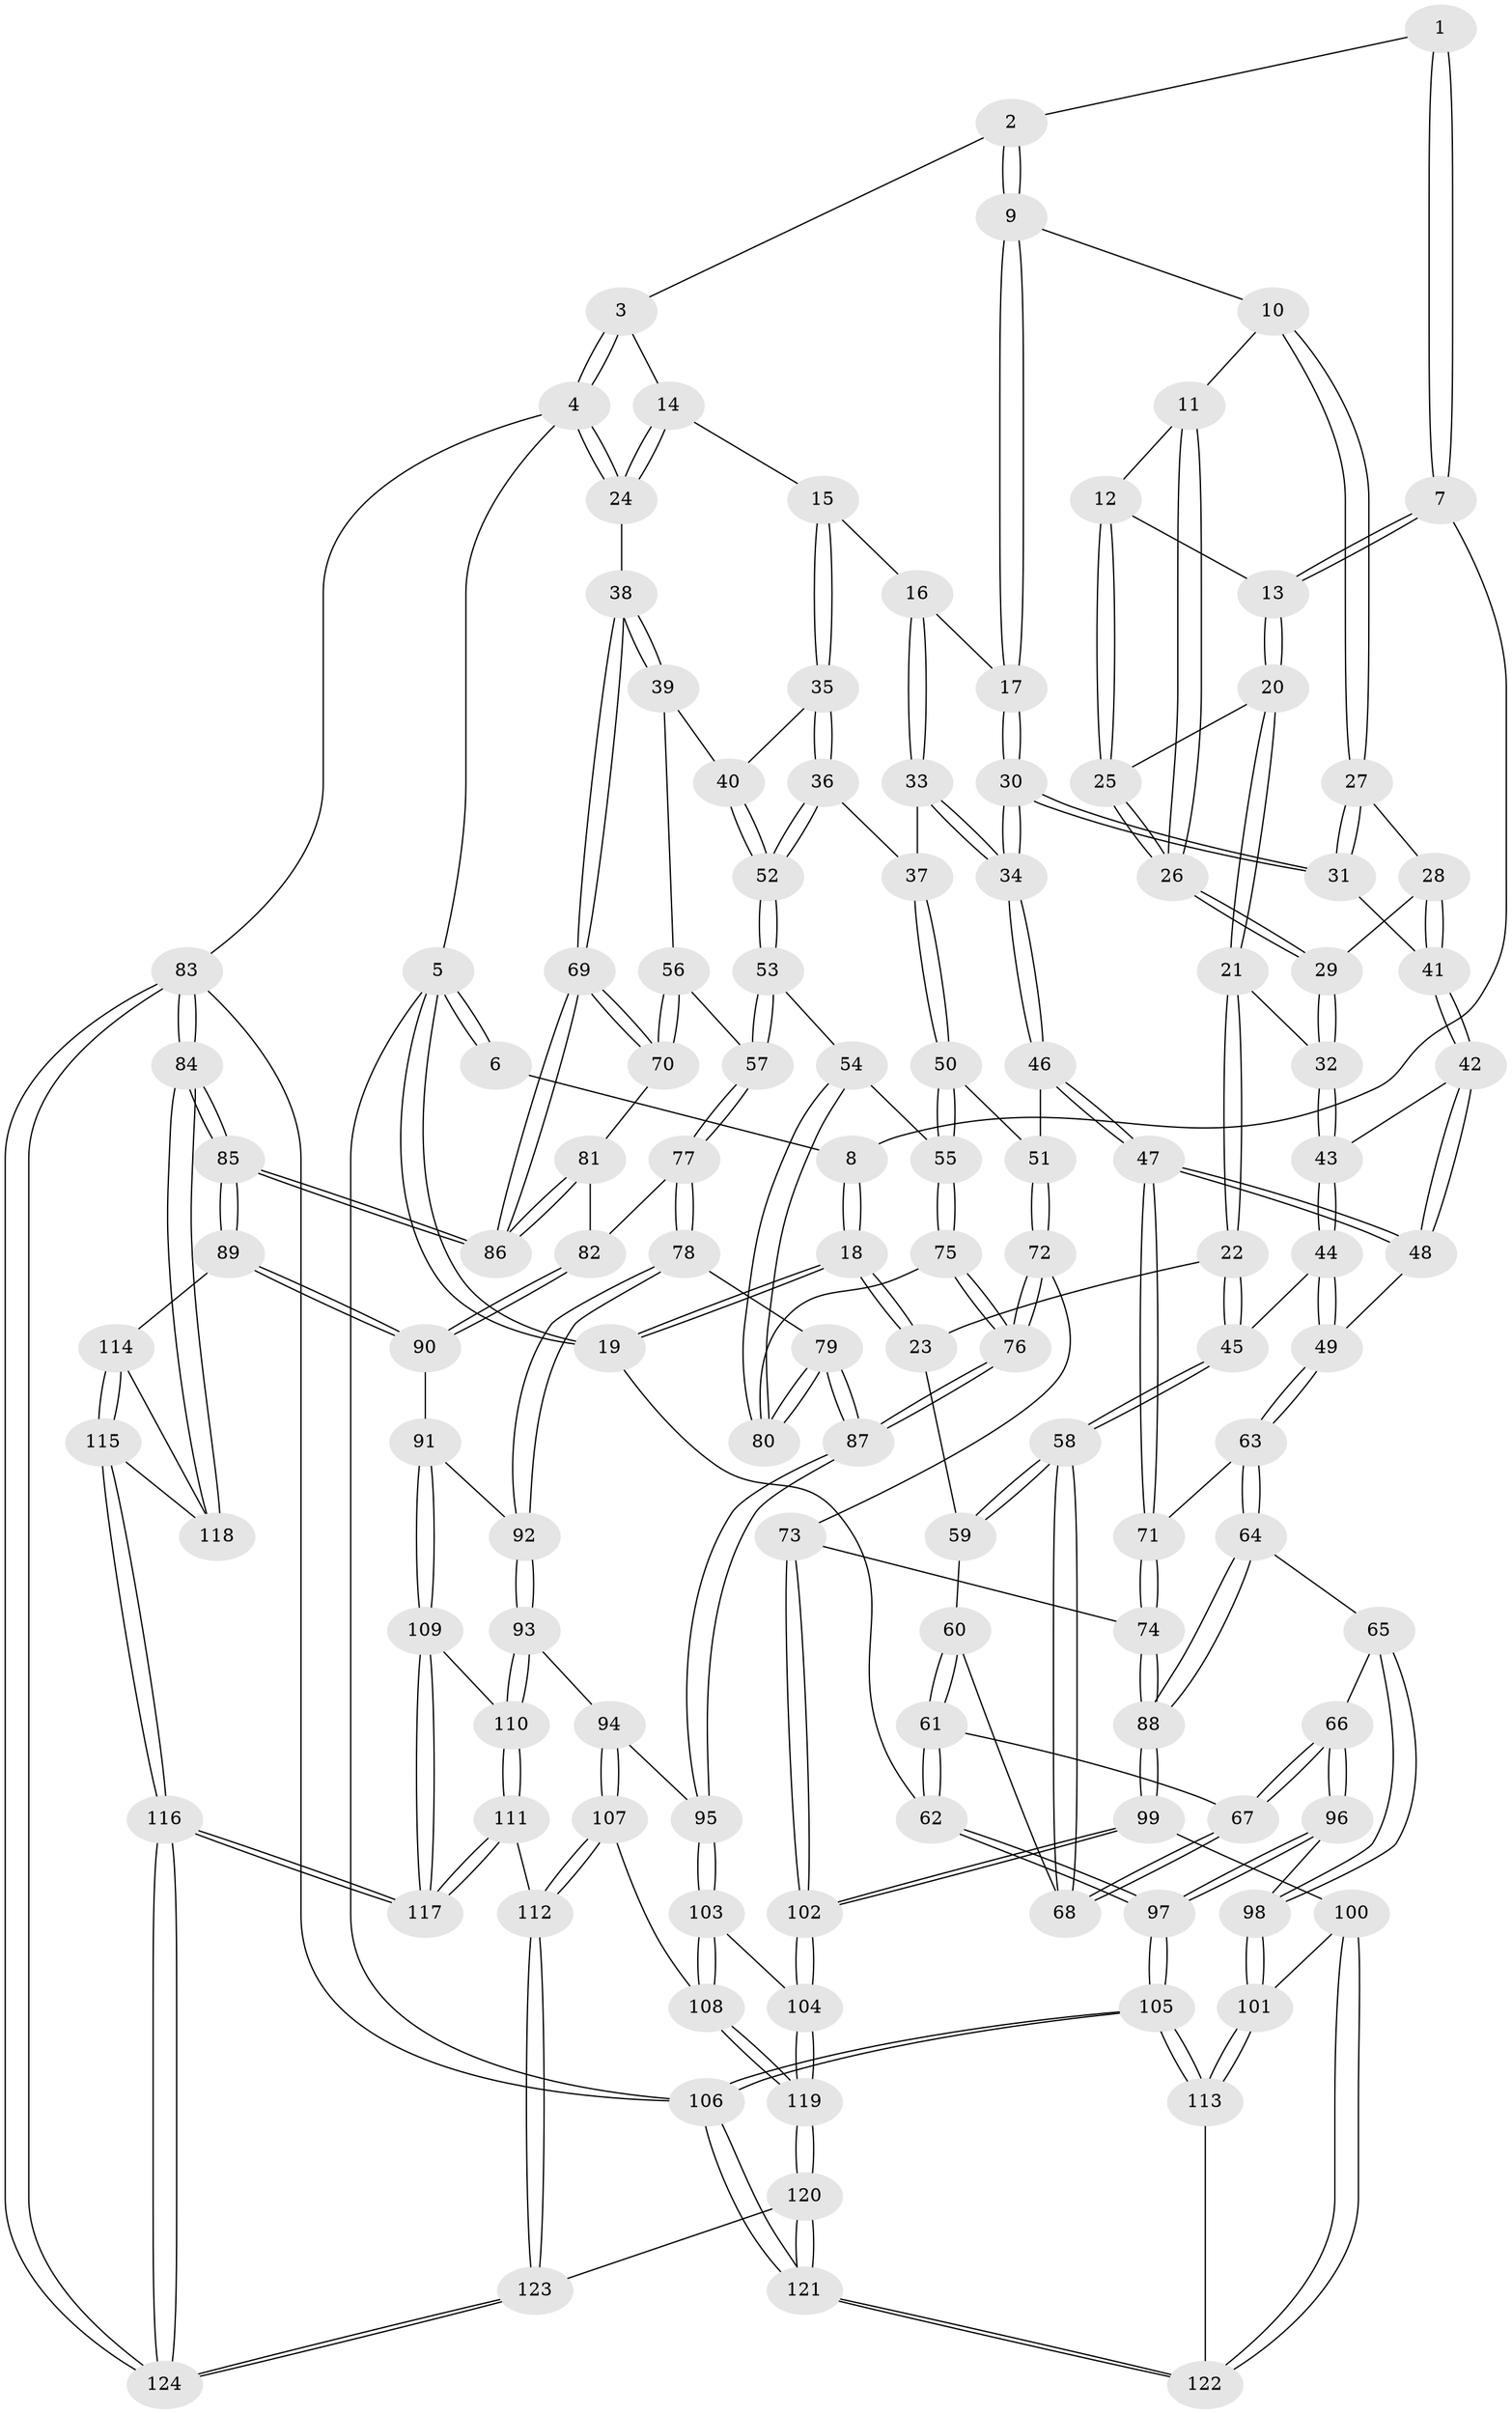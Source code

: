 // coarse degree distribution, {2: 0.14772727272727273, 3: 0.6590909090909091, 4: 0.125, 5: 0.06818181818181818}
// Generated by graph-tools (version 1.1) at 2025/54/03/04/25 22:54:22]
// undirected, 124 vertices, 307 edges
graph export_dot {
  node [color=gray90,style=filled];
  1 [pos="+0.3292884870628776+0"];
  2 [pos="+0.5225233911911145+0"];
  3 [pos="+0.6318880643162357+0"];
  4 [pos="+1+0"];
  5 [pos="+0+0"];
  6 [pos="+0+0"];
  7 [pos="+0.23552758463545959+0.09877853593451026"];
  8 [pos="+0.12600066694264198+0.13104987969282755"];
  9 [pos="+0.5066384057478575+0.1419905064573991"];
  10 [pos="+0.4493816562222022+0.18525726803675213"];
  11 [pos="+0.36111525027115815+0.20716383527252755"];
  12 [pos="+0.3421145806548269+0.2008086432435343"];
  13 [pos="+0.26432127068130273+0.15590843841384172"];
  14 [pos="+0.7454429315180608+0.1686564069849959"];
  15 [pos="+0.6566204811312426+0.2595760877554649"];
  16 [pos="+0.6371653144078235+0.2531996389581185"];
  17 [pos="+0.5681915571852291+0.2127144257882005"];
  18 [pos="+0+0.3142662023283306"];
  19 [pos="+0+0.3011575642174616"];
  20 [pos="+0.1945870192884262+0.2823167981416848"];
  21 [pos="+0.16297242787430377+0.2968906419810902"];
  22 [pos="+0.026062449637183478+0.3371878344173246"];
  23 [pos="+0+0.32453563048018524"];
  24 [pos="+1+0.19492181243571838"];
  25 [pos="+0.2402861910909825+0.2885407461115474"];
  26 [pos="+0.3237094801904287+0.3264662301200463"];
  27 [pos="+0.43239421203028366+0.31295586372804046"];
  28 [pos="+0.3352952076576576+0.33460860587515445"];
  29 [pos="+0.3252673821453601+0.33057744786670945"];
  30 [pos="+0.4860355727489392+0.4041554370248062"];
  31 [pos="+0.4730774922644277+0.39572368439552114"];
  32 [pos="+0.2909135066674075+0.3844145272431227"];
  33 [pos="+0.5371573311718155+0.42413730118253673"];
  34 [pos="+0.5000176787094333+0.42637297273521985"];
  35 [pos="+0.6896083125123132+0.3052474460566336"];
  36 [pos="+0.6342791004793142+0.4409470142754717"];
  37 [pos="+0.609560017007245+0.44106592145657536"];
  38 [pos="+1+0.2652170561705677"];
  39 [pos="+0.8819331887773973+0.3693716568358293"];
  40 [pos="+0.8603413714008772+0.36779490582765656"];
  41 [pos="+0.38902995146465036+0.39547264977136903"];
  42 [pos="+0.347559779961739+0.44698123400960577"];
  43 [pos="+0.276954545193361+0.43264130545199486"];
  44 [pos="+0.20601175726258483+0.48139830467850486"];
  45 [pos="+0.2009759550739186+0.47999831610458554"];
  46 [pos="+0.4627737266139182+0.5247743730981128"];
  47 [pos="+0.4288893187055265+0.5383469644021444"];
  48 [pos="+0.3964231457175443+0.5183346322841248"];
  49 [pos="+0.2381787314703815+0.5264620095688328"];
  50 [pos="+0.5667853393964832+0.5624572594629306"];
  51 [pos="+0.5015981422101505+0.5541863573204135"];
  52 [pos="+0.674868006435887+0.48237356079590826"];
  53 [pos="+0.6894824284173013+0.5459907686671656"];
  54 [pos="+0.6822293807935964+0.5514750268564527"];
  55 [pos="+0.6025583786941802+0.5795825109083557"];
  56 [pos="+0.8071152798071667+0.5386107082581344"];
  57 [pos="+0.7305303073443143+0.5626239379592688"];
  58 [pos="+0.11634891517818748+0.5978259504710564"];
  59 [pos="+0.04525102559704152+0.513262483312318"];
  60 [pos="+0.04096264468540259+0.5864678888450143"];
  61 [pos="+0+0.6418209730131875"];
  62 [pos="+0+0.6456645834057135"];
  63 [pos="+0.24875033642064648+0.5638109930875906"];
  64 [pos="+0.19474660995770185+0.7075967491892626"];
  65 [pos="+0.1771190400461438+0.7121953225491835"];
  66 [pos="+0.13267724159517785+0.6934190792321716"];
  67 [pos="+0.11464015985353614+0.6684692311457558"];
  68 [pos="+0.10964483880682156+0.6277875151557781"];
  69 [pos="+1+0.5308465770374888"];
  70 [pos="+0.8540648912393795+0.5915572705373693"];
  71 [pos="+0.37746242833412974+0.6345967104076827"];
  72 [pos="+0.5299519579024828+0.7251856353867198"];
  73 [pos="+0.5186943211251283+0.7249504992504956"];
  74 [pos="+0.3779735083045263+0.6552282703581553"];
  75 [pos="+0.593017354553565+0.6564173401585796"];
  76 [pos="+0.5419760412433584+0.7302972896044939"];
  77 [pos="+0.7612879022230417+0.6956566759789633"];
  78 [pos="+0.752149132838411+0.7023889727727592"];
  79 [pos="+0.6932559120227257+0.6893611648143403"];
  80 [pos="+0.6630829982521688+0.6529914704947647"];
  81 [pos="+0.8407938705892019+0.6896091837639629"];
  82 [pos="+0.8300289085291969+0.696436348300453"];
  83 [pos="+1+1"];
  84 [pos="+1+1"];
  85 [pos="+1+0.7354469101444776"];
  86 [pos="+1+0.7173710305005276"];
  87 [pos="+0.5619205578096874+0.7556093686162694"];
  88 [pos="+0.3095177055022331+0.7391084632048048"];
  89 [pos="+0.8601568859105583+0.8415688549977741"];
  90 [pos="+0.8557190469527794+0.8387186334743855"];
  91 [pos="+0.8203229614747927+0.8397675204244747"];
  92 [pos="+0.726388053812497+0.7777098133201843"];
  93 [pos="+0.6660683741135871+0.8246741025628307"];
  94 [pos="+0.5948270944488252+0.8031128492572738"];
  95 [pos="+0.5677782614956639+0.7701814526088898"];
  96 [pos="+0+0.8080449699570271"];
  97 [pos="+0+0.8910202340629091"];
  98 [pos="+0.1574091073421155+0.8412894718702421"];
  99 [pos="+0.3474114315414287+0.8403375811865715"];
  100 [pos="+0.2558850340070585+0.8803321008989814"];
  101 [pos="+0.16885207246085018+0.876730116464789"];
  102 [pos="+0.35534076860637864+0.84545586482174"];
  103 [pos="+0.46275621348061213+0.8673293440218887"];
  104 [pos="+0.3592868036473347+0.8511156566974002"];
  105 [pos="+0+1"];
  106 [pos="+0+1"];
  107 [pos="+0.5525574342145909+0.9265156491331347"];
  108 [pos="+0.5186868764612951+0.931951418784421"];
  109 [pos="+0.7343563653166173+0.9035013057387768"];
  110 [pos="+0.681432671486982+0.8584300331079698"];
  111 [pos="+0.6310838976683284+0.948595553111545"];
  112 [pos="+0.5812037388990092+0.9524631001099495"];
  113 [pos="+0.1489285252124625+0.9129238034632396"];
  114 [pos="+0.860770334308644+0.8461652243571581"];
  115 [pos="+0.799148563042927+1"];
  116 [pos="+0.7802109160084773+1"];
  117 [pos="+0.7705093058605883+1"];
  118 [pos="+0.923036195404998+0.9284386947542798"];
  119 [pos="+0.39127981835115777+1"];
  120 [pos="+0.3484056806274407+1"];
  121 [pos="+0.29593651564751844+1"];
  122 [pos="+0.2679332853103763+1"];
  123 [pos="+0.5838471595236462+1"];
  124 [pos="+0.8017258059328816+1"];
  1 -- 2;
  1 -- 7;
  1 -- 7;
  2 -- 3;
  2 -- 9;
  2 -- 9;
  3 -- 4;
  3 -- 4;
  3 -- 14;
  4 -- 5;
  4 -- 24;
  4 -- 24;
  4 -- 83;
  5 -- 6;
  5 -- 6;
  5 -- 19;
  5 -- 19;
  5 -- 106;
  6 -- 8;
  7 -- 8;
  7 -- 13;
  7 -- 13;
  8 -- 18;
  8 -- 18;
  9 -- 10;
  9 -- 17;
  9 -- 17;
  10 -- 11;
  10 -- 27;
  10 -- 27;
  11 -- 12;
  11 -- 26;
  11 -- 26;
  12 -- 13;
  12 -- 25;
  12 -- 25;
  13 -- 20;
  13 -- 20;
  14 -- 15;
  14 -- 24;
  14 -- 24;
  15 -- 16;
  15 -- 35;
  15 -- 35;
  16 -- 17;
  16 -- 33;
  16 -- 33;
  17 -- 30;
  17 -- 30;
  18 -- 19;
  18 -- 19;
  18 -- 23;
  18 -- 23;
  19 -- 62;
  20 -- 21;
  20 -- 21;
  20 -- 25;
  21 -- 22;
  21 -- 22;
  21 -- 32;
  22 -- 23;
  22 -- 45;
  22 -- 45;
  23 -- 59;
  24 -- 38;
  25 -- 26;
  25 -- 26;
  26 -- 29;
  26 -- 29;
  27 -- 28;
  27 -- 31;
  27 -- 31;
  28 -- 29;
  28 -- 41;
  28 -- 41;
  29 -- 32;
  29 -- 32;
  30 -- 31;
  30 -- 31;
  30 -- 34;
  30 -- 34;
  31 -- 41;
  32 -- 43;
  32 -- 43;
  33 -- 34;
  33 -- 34;
  33 -- 37;
  34 -- 46;
  34 -- 46;
  35 -- 36;
  35 -- 36;
  35 -- 40;
  36 -- 37;
  36 -- 52;
  36 -- 52;
  37 -- 50;
  37 -- 50;
  38 -- 39;
  38 -- 39;
  38 -- 69;
  38 -- 69;
  39 -- 40;
  39 -- 56;
  40 -- 52;
  40 -- 52;
  41 -- 42;
  41 -- 42;
  42 -- 43;
  42 -- 48;
  42 -- 48;
  43 -- 44;
  43 -- 44;
  44 -- 45;
  44 -- 49;
  44 -- 49;
  45 -- 58;
  45 -- 58;
  46 -- 47;
  46 -- 47;
  46 -- 51;
  47 -- 48;
  47 -- 48;
  47 -- 71;
  47 -- 71;
  48 -- 49;
  49 -- 63;
  49 -- 63;
  50 -- 51;
  50 -- 55;
  50 -- 55;
  51 -- 72;
  51 -- 72;
  52 -- 53;
  52 -- 53;
  53 -- 54;
  53 -- 57;
  53 -- 57;
  54 -- 55;
  54 -- 80;
  54 -- 80;
  55 -- 75;
  55 -- 75;
  56 -- 57;
  56 -- 70;
  56 -- 70;
  57 -- 77;
  57 -- 77;
  58 -- 59;
  58 -- 59;
  58 -- 68;
  58 -- 68;
  59 -- 60;
  60 -- 61;
  60 -- 61;
  60 -- 68;
  61 -- 62;
  61 -- 62;
  61 -- 67;
  62 -- 97;
  62 -- 97;
  63 -- 64;
  63 -- 64;
  63 -- 71;
  64 -- 65;
  64 -- 88;
  64 -- 88;
  65 -- 66;
  65 -- 98;
  65 -- 98;
  66 -- 67;
  66 -- 67;
  66 -- 96;
  66 -- 96;
  67 -- 68;
  67 -- 68;
  69 -- 70;
  69 -- 70;
  69 -- 86;
  69 -- 86;
  70 -- 81;
  71 -- 74;
  71 -- 74;
  72 -- 73;
  72 -- 76;
  72 -- 76;
  73 -- 74;
  73 -- 102;
  73 -- 102;
  74 -- 88;
  74 -- 88;
  75 -- 76;
  75 -- 76;
  75 -- 80;
  76 -- 87;
  76 -- 87;
  77 -- 78;
  77 -- 78;
  77 -- 82;
  78 -- 79;
  78 -- 92;
  78 -- 92;
  79 -- 80;
  79 -- 80;
  79 -- 87;
  79 -- 87;
  81 -- 82;
  81 -- 86;
  81 -- 86;
  82 -- 90;
  82 -- 90;
  83 -- 84;
  83 -- 84;
  83 -- 124;
  83 -- 124;
  83 -- 106;
  84 -- 85;
  84 -- 85;
  84 -- 118;
  84 -- 118;
  85 -- 86;
  85 -- 86;
  85 -- 89;
  85 -- 89;
  87 -- 95;
  87 -- 95;
  88 -- 99;
  88 -- 99;
  89 -- 90;
  89 -- 90;
  89 -- 114;
  90 -- 91;
  91 -- 92;
  91 -- 109;
  91 -- 109;
  92 -- 93;
  92 -- 93;
  93 -- 94;
  93 -- 110;
  93 -- 110;
  94 -- 95;
  94 -- 107;
  94 -- 107;
  95 -- 103;
  95 -- 103;
  96 -- 97;
  96 -- 97;
  96 -- 98;
  97 -- 105;
  97 -- 105;
  98 -- 101;
  98 -- 101;
  99 -- 100;
  99 -- 102;
  99 -- 102;
  100 -- 101;
  100 -- 122;
  100 -- 122;
  101 -- 113;
  101 -- 113;
  102 -- 104;
  102 -- 104;
  103 -- 104;
  103 -- 108;
  103 -- 108;
  104 -- 119;
  104 -- 119;
  105 -- 106;
  105 -- 106;
  105 -- 113;
  105 -- 113;
  106 -- 121;
  106 -- 121;
  107 -- 108;
  107 -- 112;
  107 -- 112;
  108 -- 119;
  108 -- 119;
  109 -- 110;
  109 -- 117;
  109 -- 117;
  110 -- 111;
  110 -- 111;
  111 -- 112;
  111 -- 117;
  111 -- 117;
  112 -- 123;
  112 -- 123;
  113 -- 122;
  114 -- 115;
  114 -- 115;
  114 -- 118;
  115 -- 116;
  115 -- 116;
  115 -- 118;
  116 -- 117;
  116 -- 117;
  116 -- 124;
  116 -- 124;
  119 -- 120;
  119 -- 120;
  120 -- 121;
  120 -- 121;
  120 -- 123;
  121 -- 122;
  121 -- 122;
  123 -- 124;
  123 -- 124;
}
